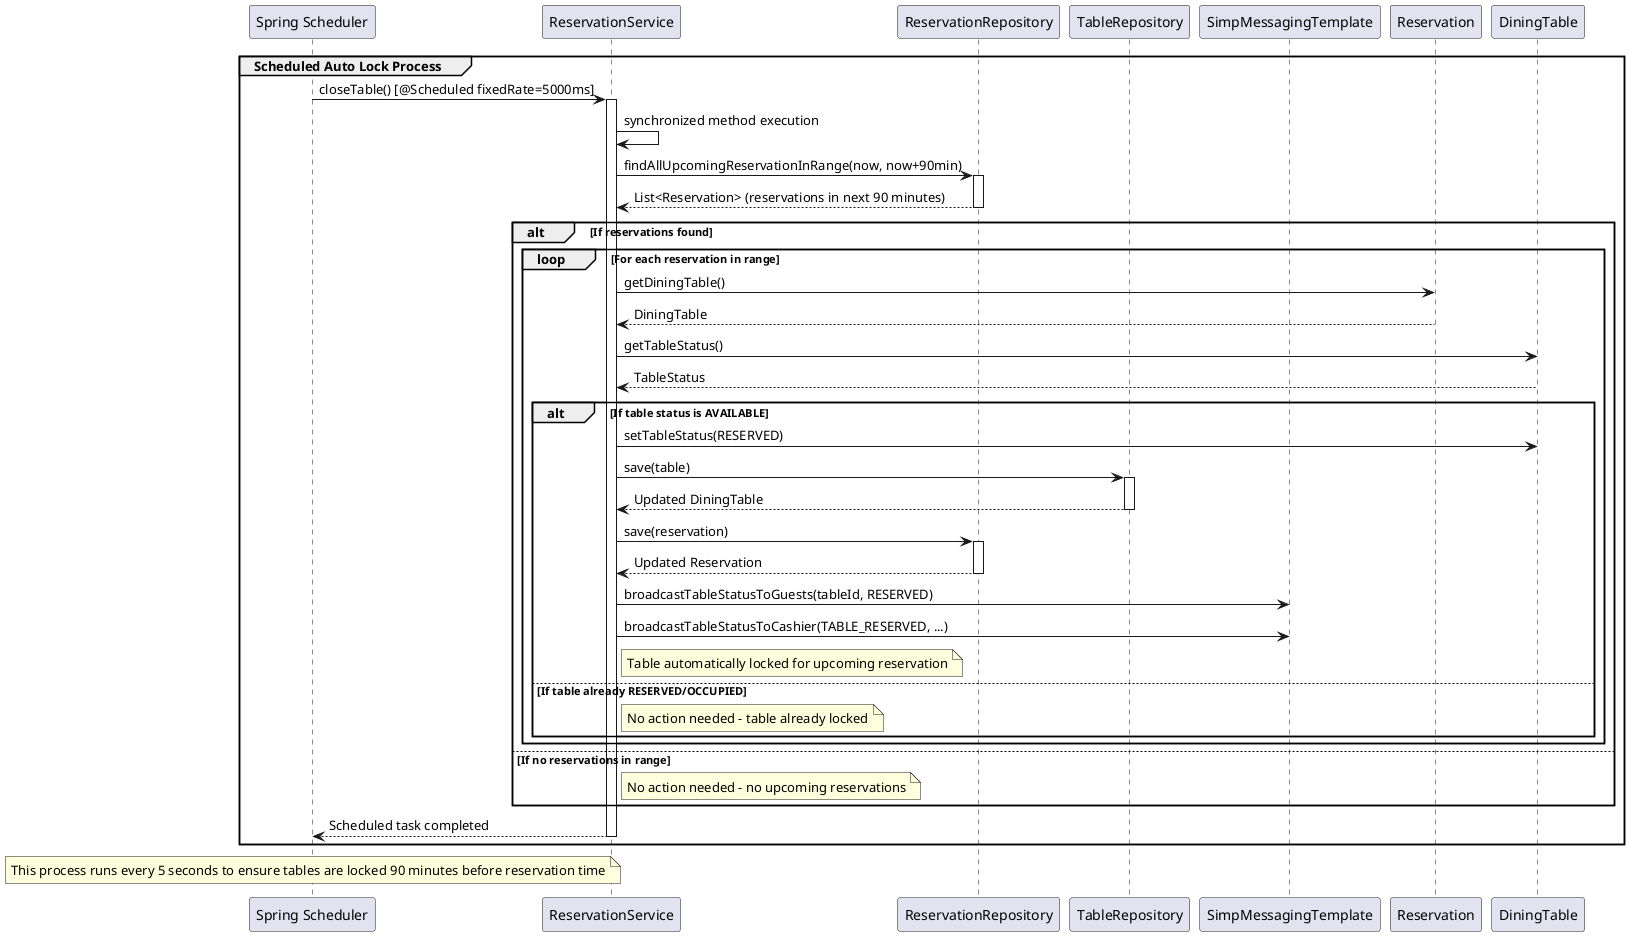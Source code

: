 @startuml Auto Lock Table Before 90 Minutes Sequence Diagram

participant "Spring Scheduler" as SpringScheduler
participant "ReservationService" as Service
participant "ReservationRepository" as Repo
participant "TableRepository" as TableRepo
participant "SimpMessagingTemplate" as WebSocket
participant "Reservation" as Entity
participant "DiningTable" as Table


group Scheduled Auto Lock Process
    SpringScheduler -> Service: closeTable() [@Scheduled fixedRate=5000ms]
    activate Service
    
    Service -> Service: synchronized method execution
    Service -> Repo: findAllUpcomingReservationInRange(now, now+90min)
    activate Repo
    Repo --> Service: List<Reservation> (reservations in next 90 minutes)
    deactivate Repo
    
    alt If reservations found
        loop For each reservation in range
            Service -> Entity: getDiningTable()
            Entity --> Service: DiningTable
            
            Service -> Table: getTableStatus()
            Table --> Service: TableStatus
            
            alt If table status is AVAILABLE
                Service -> Table: setTableStatus(RESERVED)
                Service -> TableRepo: save(table)
                activate TableRepo
                TableRepo --> Service: Updated DiningTable
                deactivate TableRepo
                
                Service -> Repo: save(reservation)
                activate Repo
                Repo --> Service: Updated Reservation
                deactivate Repo
                
                Service -> WebSocket: broadcastTableStatusToGuests(tableId, RESERVED)
                Service -> WebSocket: broadcastTableStatusToCashier(TABLE_RESERVED, ...)
                
                note right of Service: Table automatically locked for upcoming reservation
            else If table already RESERVED/OCCUPIED
                note right of Service: No action needed - table already locked
            end
        end
    else If no reservations in range
        note right of Service: No action needed - no upcoming reservations
    end
    
    Service --> SpringScheduler: Scheduled task completed
    deactivate Service
end

note over SpringScheduler: This process runs every 5 seconds to ensure tables are locked 90 minutes before reservation time

@enduml
